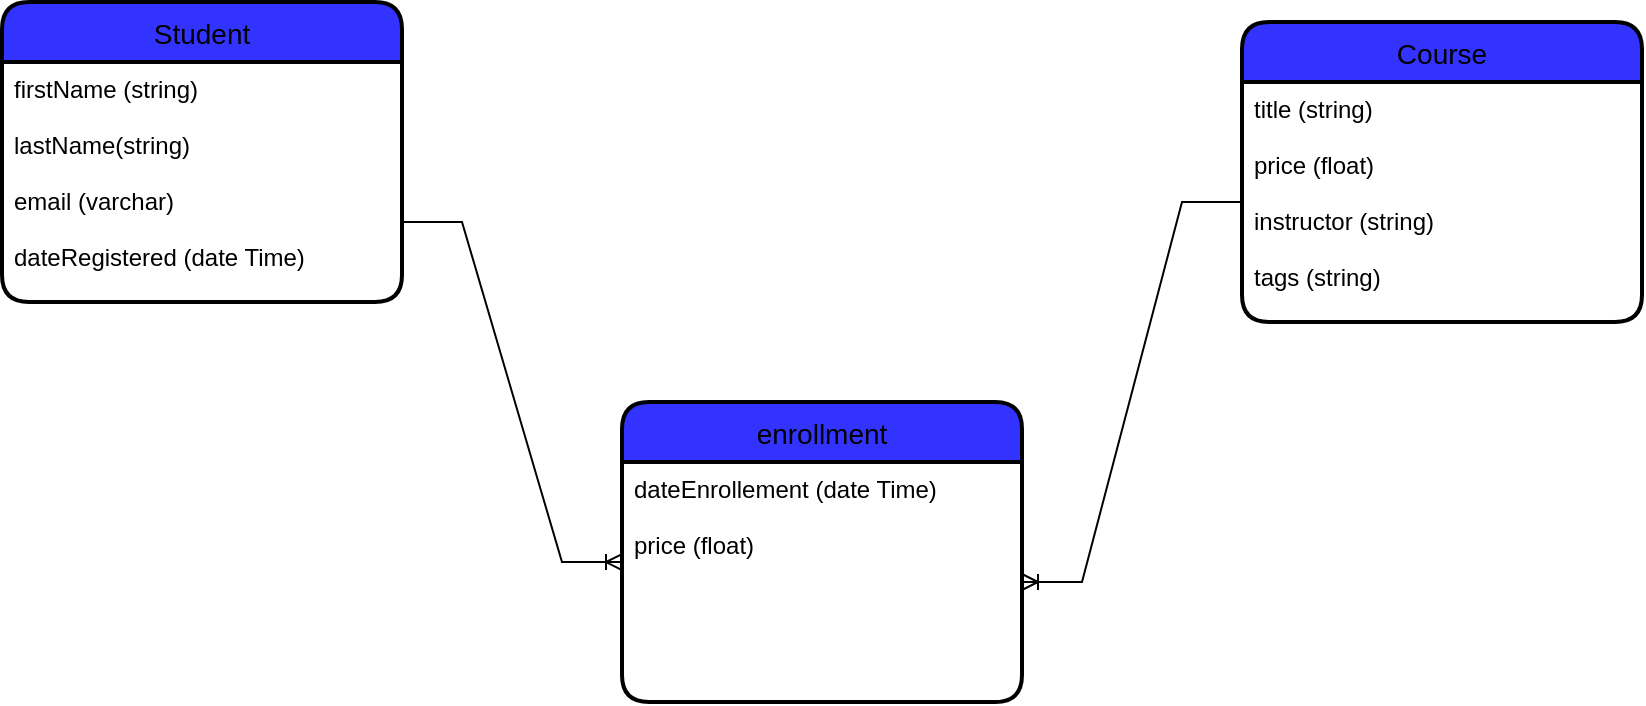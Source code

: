 <mxfile version="20.5.1" type="github">
  <diagram name="Page-1" id="e7e014a7-5840-1c2e-5031-d8a46d1fe8dd">
    <mxGraphModel dx="1022" dy="1289" grid="1" gridSize="10" guides="1" tooltips="1" connect="1" arrows="1" fold="1" page="1" pageScale="1" pageWidth="1169" pageHeight="826" background="none" math="0" shadow="0">
      <root>
        <mxCell id="0" />
        <mxCell id="1" parent="0" />
        <mxCell id="r8EwskITpqRyOmD14gY6-63" value="Student" style="swimlane;childLayout=stackLayout;horizontal=1;startSize=30;horizontalStack=0;rounded=1;fontSize=14;fontStyle=0;strokeWidth=2;resizeParent=0;resizeLast=1;shadow=0;dashed=0;align=center;fillColor=#3333FF;" vertex="1" parent="1">
          <mxGeometry x="110" y="-730" width="200" height="150" as="geometry" />
        </mxCell>
        <mxCell id="r8EwskITpqRyOmD14gY6-64" value="firstName (string)&#xa;&#xa;lastName(string)&#xa;&#xa;email (varchar)&#xa;&#xa;dateRegistered (date Time)" style="align=left;strokeColor=none;fillColor=none;spacingLeft=4;fontSize=12;verticalAlign=top;resizable=0;rotatable=0;part=1;" vertex="1" parent="r8EwskITpqRyOmD14gY6-63">
          <mxGeometry y="30" width="200" height="120" as="geometry" />
        </mxCell>
        <mxCell id="r8EwskITpqRyOmD14gY6-65" value="Course" style="swimlane;childLayout=stackLayout;horizontal=1;startSize=30;horizontalStack=0;rounded=1;fontSize=14;fontStyle=0;strokeWidth=2;resizeParent=0;resizeLast=1;shadow=0;dashed=0;align=center;fillColor=#3333FF;" vertex="1" parent="1">
          <mxGeometry x="730" y="-720" width="200" height="150" as="geometry" />
        </mxCell>
        <mxCell id="r8EwskITpqRyOmD14gY6-66" value="title (string)&#xa;&#xa;price (float)&#xa;&#xa;instructor (string)&#xa;&#xa;tags (string)" style="align=left;strokeColor=none;fillColor=none;spacingLeft=4;fontSize=12;verticalAlign=top;resizable=0;rotatable=0;part=1;" vertex="1" parent="r8EwskITpqRyOmD14gY6-65">
          <mxGeometry y="30" width="200" height="120" as="geometry" />
        </mxCell>
        <mxCell id="r8EwskITpqRyOmD14gY6-69" value="enrollment" style="swimlane;childLayout=stackLayout;horizontal=1;startSize=30;horizontalStack=0;rounded=1;fontSize=14;fontStyle=0;strokeWidth=2;resizeParent=0;resizeLast=1;shadow=0;dashed=0;align=center;fillColor=#3333FF;" vertex="1" parent="1">
          <mxGeometry x="420" y="-530" width="200" height="150" as="geometry" />
        </mxCell>
        <mxCell id="r8EwskITpqRyOmD14gY6-70" value="dateEnrollement (date Time)&#xa;&#xa;price (float)" style="align=left;strokeColor=none;fillColor=none;spacingLeft=4;fontSize=12;verticalAlign=top;resizable=0;rotatable=0;part=1;" vertex="1" parent="r8EwskITpqRyOmD14gY6-69">
          <mxGeometry y="30" width="200" height="120" as="geometry" />
        </mxCell>
        <mxCell id="r8EwskITpqRyOmD14gY6-71" value="" style="edgeStyle=entityRelationEdgeStyle;fontSize=12;html=1;endArrow=ERoneToMany;rounded=0;entryX=0;entryY=0.417;entryDx=0;entryDy=0;entryPerimeter=0;" edge="1" parent="1" target="r8EwskITpqRyOmD14gY6-70">
          <mxGeometry width="100" height="100" relative="1" as="geometry">
            <mxPoint x="310" y="-620" as="sourcePoint" />
            <mxPoint x="410" y="-720" as="targetPoint" />
          </mxGeometry>
        </mxCell>
        <mxCell id="r8EwskITpqRyOmD14gY6-77" value="" style="edgeStyle=entityRelationEdgeStyle;fontSize=12;html=1;endArrow=ERoneToMany;rounded=0;" edge="1" parent="1" source="r8EwskITpqRyOmD14gY6-66" target="r8EwskITpqRyOmD14gY6-70">
          <mxGeometry width="100" height="100" relative="1" as="geometry">
            <mxPoint x="940" y="-570" as="sourcePoint" />
            <mxPoint x="660" y="-420" as="targetPoint" />
          </mxGeometry>
        </mxCell>
      </root>
    </mxGraphModel>
  </diagram>
</mxfile>
